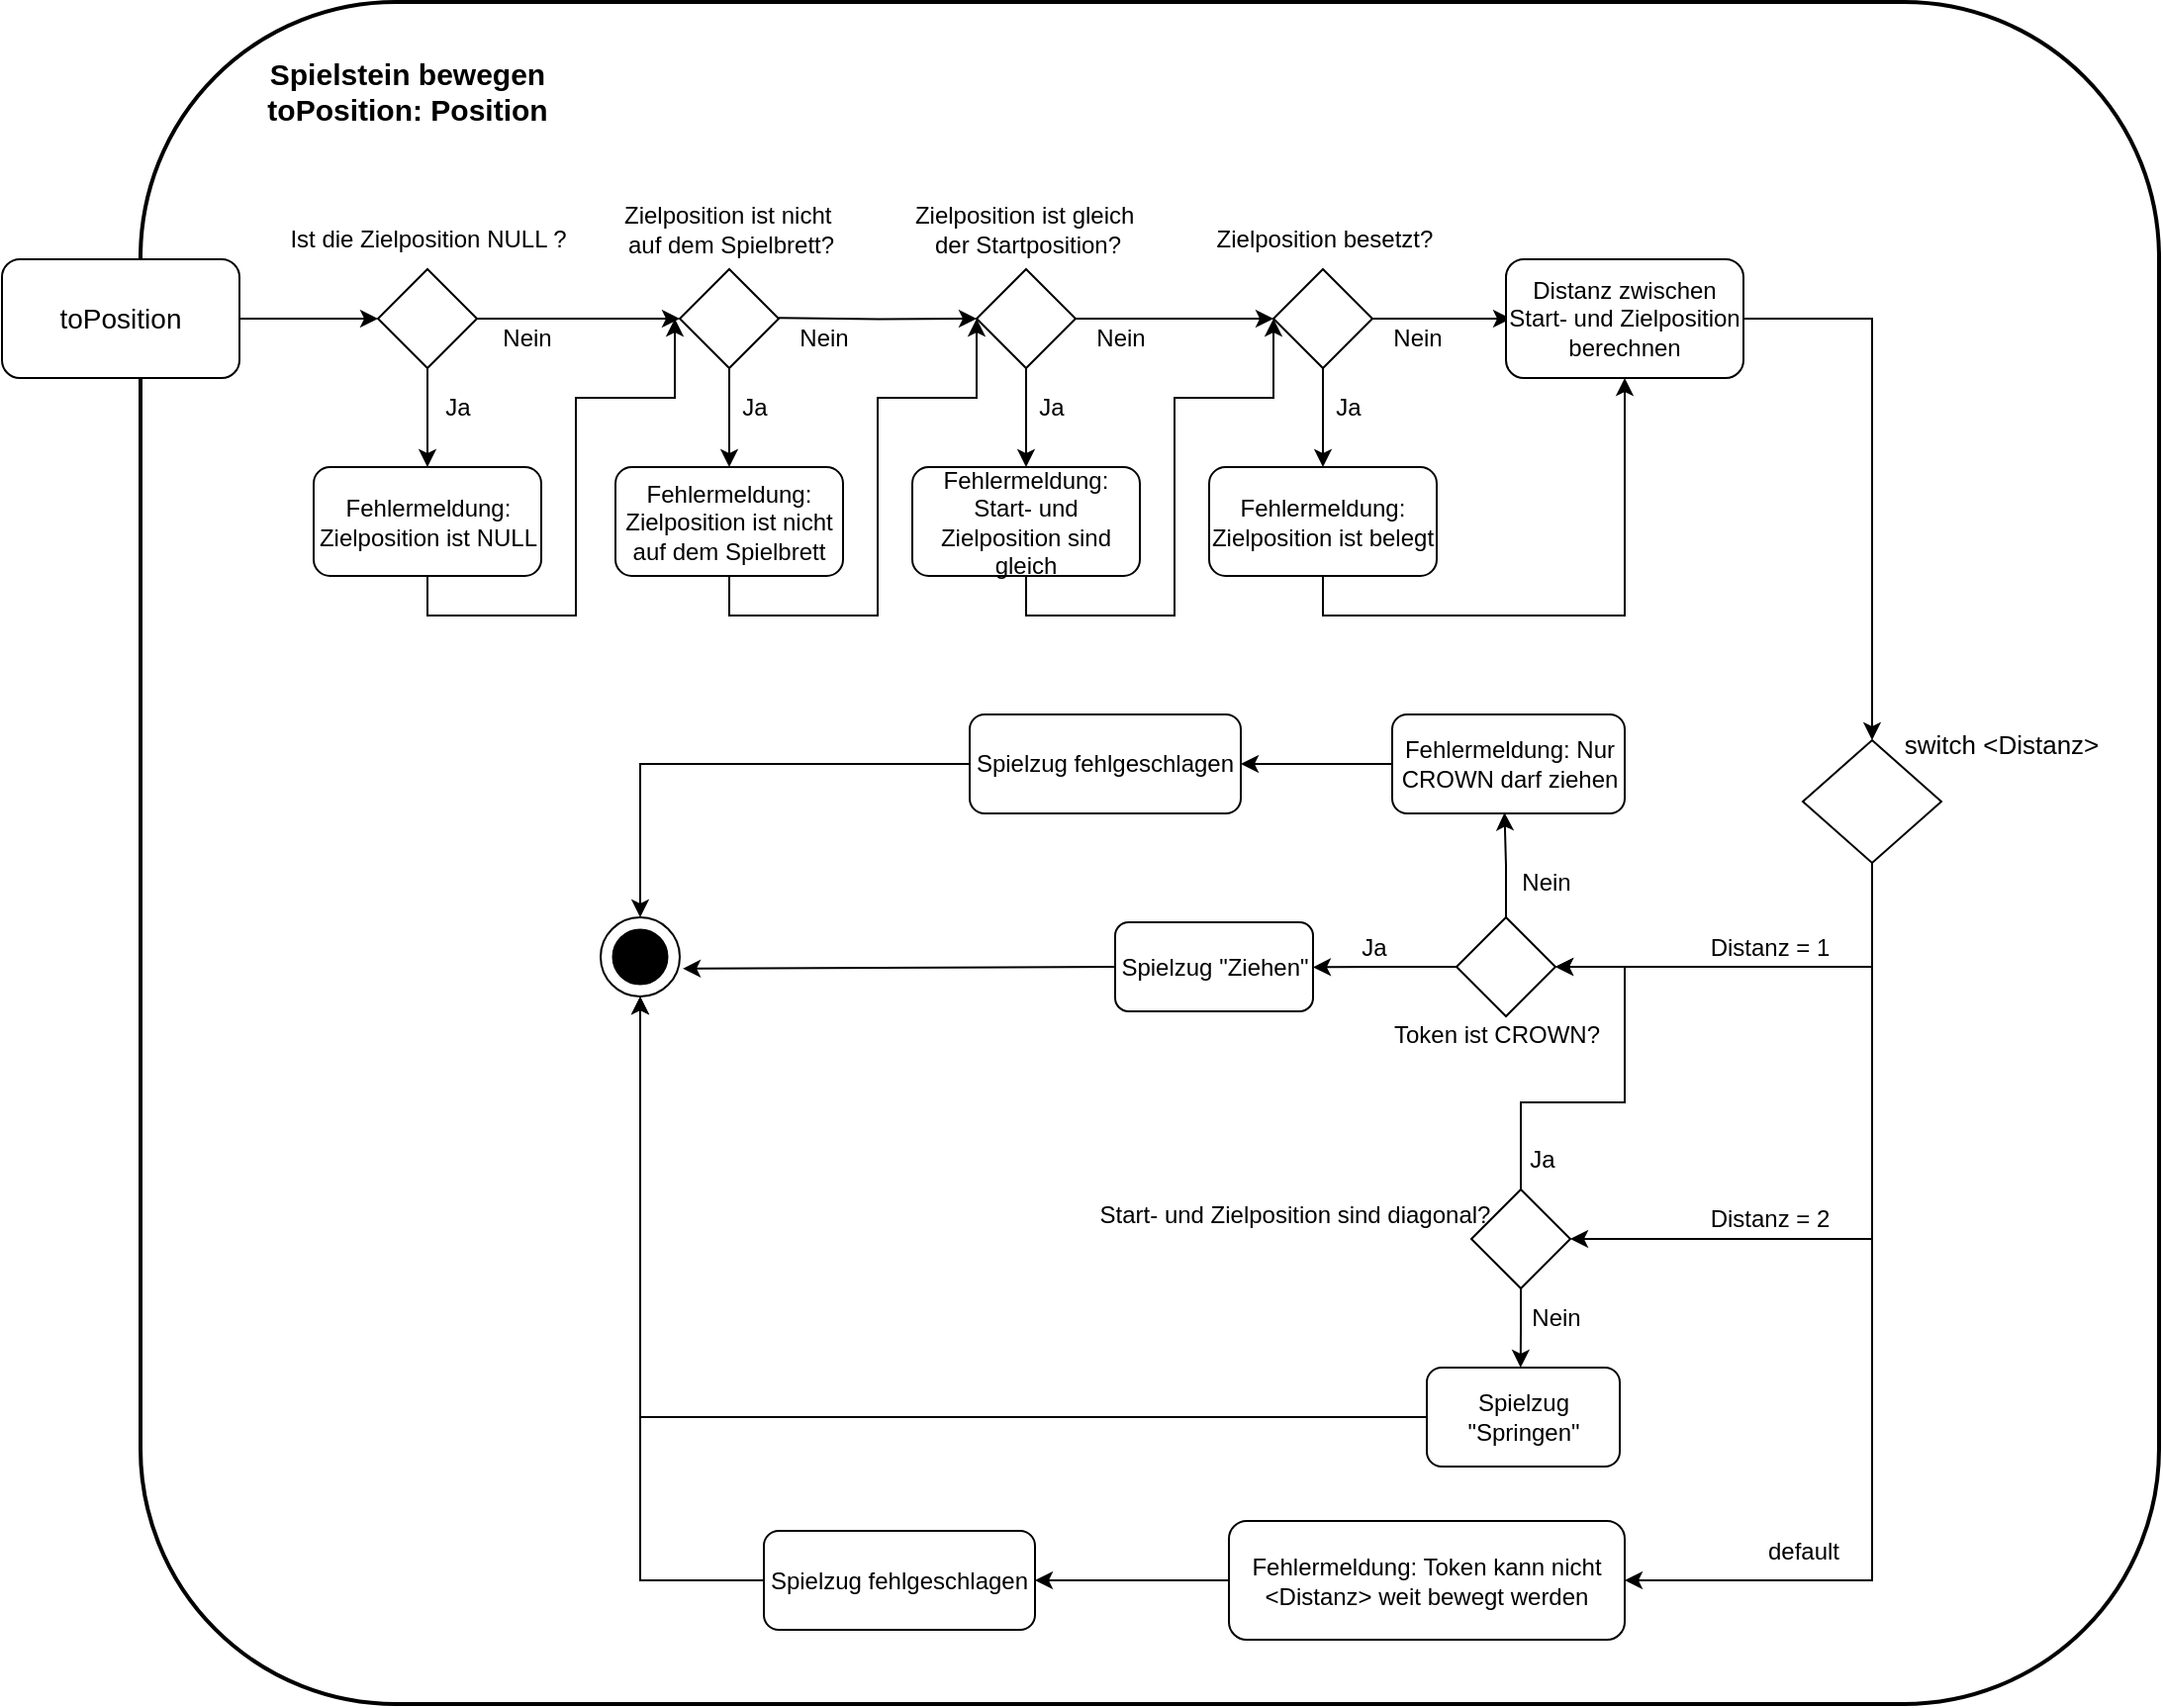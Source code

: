 <mxfile version="22.1.15" type="github">
  <diagram id="C5RBs43oDa-KdzZeNtuy" name="Page-1">
    <mxGraphModel dx="1615" dy="1006" grid="1" gridSize="10" guides="1" tooltips="1" connect="1" arrows="1" fold="1" page="1" pageScale="1" pageWidth="583" pageHeight="827" math="0" shadow="0">
      <root>
        <mxCell id="WIyWlLk6GJQsqaUBKTNV-0" />
        <mxCell id="WIyWlLk6GJQsqaUBKTNV-1" parent="WIyWlLk6GJQsqaUBKTNV-0" />
        <mxCell id="n9s_sSae4hV56CjeT8IY-64" value="" style="ellipse;whiteSpace=wrap;html=1;aspect=fixed;" vertex="1" parent="WIyWlLk6GJQsqaUBKTNV-1">
          <mxGeometry x="562.5" y="782.5" width="40" height="40" as="geometry" />
        </mxCell>
        <mxCell id="n9s_sSae4hV56CjeT8IY-0" value="" style="rounded=1;whiteSpace=wrap;html=1;fillColor=none;strokeWidth=2;comic=0;" vertex="1" parent="WIyWlLk6GJQsqaUBKTNV-1">
          <mxGeometry x="330" y="320" width="1020" height="860" as="geometry" />
        </mxCell>
        <mxCell id="n9s_sSae4hV56CjeT8IY-1" value="&lt;font style=&quot;font-size: 14px;&quot;&gt;toPosition&lt;br&gt;&lt;/font&gt;" style="rounded=1;whiteSpace=wrap;html=1;" vertex="1" parent="WIyWlLk6GJQsqaUBKTNV-1">
          <mxGeometry x="260" y="450" width="120" height="60" as="geometry" />
        </mxCell>
        <mxCell id="n9s_sSae4hV56CjeT8IY-2" value="&lt;div style=&quot;font-size: 15px;&quot;&gt;&lt;font style=&quot;font-size: 15px;&quot;&gt;&lt;b&gt;&lt;font style=&quot;font-size: 15px;&quot;&gt;Spielstein bewegen&lt;br&gt;&lt;/font&gt;&lt;/b&gt;&lt;/font&gt;&lt;/div&gt;&lt;div style=&quot;font-size: 15px;&quot;&gt;&lt;font style=&quot;font-size: 15px;&quot;&gt;&lt;b&gt;&lt;font style=&quot;font-size: 15px;&quot;&gt;toPosition: Position&lt;font style=&quot;font-size: 15px;&quot;&gt;&lt;br&gt;&lt;/font&gt;&lt;/font&gt;&lt;/b&gt;&lt;/font&gt;&lt;/div&gt;" style="text;html=1;strokeColor=none;fillColor=none;align=center;verticalAlign=middle;whiteSpace=wrap;rounded=0;" vertex="1" parent="WIyWlLk6GJQsqaUBKTNV-1">
          <mxGeometry x="380" y="330" width="170" height="70" as="geometry" />
        </mxCell>
        <mxCell id="n9s_sSae4hV56CjeT8IY-5" value="" style="endArrow=classic;html=1;rounded=0;exitX=1;exitY=0.5;exitDx=0;exitDy=0;" edge="1" parent="WIyWlLk6GJQsqaUBKTNV-1" source="n9s_sSae4hV56CjeT8IY-1" target="n9s_sSae4hV56CjeT8IY-6">
          <mxGeometry width="50" height="50" relative="1" as="geometry">
            <mxPoint x="620" y="510" as="sourcePoint" />
            <mxPoint x="430" y="480" as="targetPoint" />
          </mxGeometry>
        </mxCell>
        <mxCell id="n9s_sSae4hV56CjeT8IY-8" style="edgeStyle=orthogonalEdgeStyle;rounded=0;orthogonalLoop=1;jettySize=auto;html=1;exitX=0.5;exitY=1;exitDx=0;exitDy=0;" edge="1" parent="WIyWlLk6GJQsqaUBKTNV-1" source="n9s_sSae4hV56CjeT8IY-6" target="n9s_sSae4hV56CjeT8IY-9">
          <mxGeometry relative="1" as="geometry">
            <mxPoint x="475.31" y="560.0" as="targetPoint" />
          </mxGeometry>
        </mxCell>
        <mxCell id="n9s_sSae4hV56CjeT8IY-10" style="edgeStyle=orthogonalEdgeStyle;rounded=0;orthogonalLoop=1;jettySize=auto;html=1;exitX=1;exitY=0.5;exitDx=0;exitDy=0;entryX=0;entryY=0.5;entryDx=0;entryDy=0;" edge="1" parent="WIyWlLk6GJQsqaUBKTNV-1" source="n9s_sSae4hV56CjeT8IY-6" target="n9s_sSae4hV56CjeT8IY-13">
          <mxGeometry relative="1" as="geometry">
            <mxPoint x="570" y="480.034" as="targetPoint" />
          </mxGeometry>
        </mxCell>
        <mxCell id="n9s_sSae4hV56CjeT8IY-6" value="" style="rhombus;whiteSpace=wrap;html=1;" vertex="1" parent="WIyWlLk6GJQsqaUBKTNV-1">
          <mxGeometry x="450" y="455" width="50" height="50" as="geometry" />
        </mxCell>
        <mxCell id="n9s_sSae4hV56CjeT8IY-7" value="Ist die Zielposition NULL ?" style="text;html=1;align=center;verticalAlign=middle;resizable=0;points=[];autosize=1;strokeColor=none;fillColor=none;" vertex="1" parent="WIyWlLk6GJQsqaUBKTNV-1">
          <mxGeometry x="395" y="425" width="160" height="30" as="geometry" />
        </mxCell>
        <mxCell id="n9s_sSae4hV56CjeT8IY-28" style="edgeStyle=orthogonalEdgeStyle;rounded=0;orthogonalLoop=1;jettySize=auto;html=1;exitX=0.5;exitY=1;exitDx=0;exitDy=0;" edge="1" parent="WIyWlLk6GJQsqaUBKTNV-1" source="n9s_sSae4hV56CjeT8IY-9">
          <mxGeometry relative="1" as="geometry">
            <mxPoint x="600" y="480.0" as="targetPoint" />
            <Array as="points">
              <mxPoint x="475" y="630" />
              <mxPoint x="550" y="630" />
              <mxPoint x="550" y="520" />
              <mxPoint x="600" y="520" />
            </Array>
          </mxGeometry>
        </mxCell>
        <mxCell id="n9s_sSae4hV56CjeT8IY-9" value="Fehlermeldung: Zielposition ist NULL" style="rounded=1;whiteSpace=wrap;html=1;" vertex="1" parent="WIyWlLk6GJQsqaUBKTNV-1">
          <mxGeometry x="417.5" y="555" width="115" height="55" as="geometry" />
        </mxCell>
        <mxCell id="n9s_sSae4hV56CjeT8IY-11" style="edgeStyle=orthogonalEdgeStyle;rounded=0;orthogonalLoop=1;jettySize=auto;html=1;exitX=0.5;exitY=1;exitDx=0;exitDy=0;" edge="1" parent="WIyWlLk6GJQsqaUBKTNV-1" source="n9s_sSae4hV56CjeT8IY-13" target="n9s_sSae4hV56CjeT8IY-14">
          <mxGeometry relative="1" as="geometry">
            <mxPoint x="627.81" y="560.0" as="targetPoint" />
          </mxGeometry>
        </mxCell>
        <mxCell id="n9s_sSae4hV56CjeT8IY-12" style="edgeStyle=orthogonalEdgeStyle;rounded=0;orthogonalLoop=1;jettySize=auto;html=1;exitX=1;exitY=0.5;exitDx=0;exitDy=0;entryX=0;entryY=0.5;entryDx=0;entryDy=0;" edge="1" parent="WIyWlLk6GJQsqaUBKTNV-1" target="n9s_sSae4hV56CjeT8IY-19">
          <mxGeometry relative="1" as="geometry">
            <mxPoint x="722.5" y="479.694" as="targetPoint" />
            <mxPoint x="652.5" y="479.66" as="sourcePoint" />
          </mxGeometry>
        </mxCell>
        <mxCell id="n9s_sSae4hV56CjeT8IY-13" value="" style="rhombus;whiteSpace=wrap;html=1;" vertex="1" parent="WIyWlLk6GJQsqaUBKTNV-1">
          <mxGeometry x="602.5" y="455" width="50" height="50" as="geometry" />
        </mxCell>
        <mxCell id="n9s_sSae4hV56CjeT8IY-14" value="Fehlermeldung: Zielposition ist nicht auf dem Spielbrett" style="rounded=1;whiteSpace=wrap;html=1;" vertex="1" parent="WIyWlLk6GJQsqaUBKTNV-1">
          <mxGeometry x="570" y="555" width="115" height="55" as="geometry" />
        </mxCell>
        <mxCell id="n9s_sSae4hV56CjeT8IY-17" style="edgeStyle=orthogonalEdgeStyle;rounded=0;orthogonalLoop=1;jettySize=auto;html=1;exitX=0.5;exitY=1;exitDx=0;exitDy=0;" edge="1" parent="WIyWlLk6GJQsqaUBKTNV-1" source="n9s_sSae4hV56CjeT8IY-19" target="n9s_sSae4hV56CjeT8IY-20">
          <mxGeometry relative="1" as="geometry">
            <mxPoint x="777.81" y="560.0" as="targetPoint" />
          </mxGeometry>
        </mxCell>
        <mxCell id="n9s_sSae4hV56CjeT8IY-18" style="edgeStyle=orthogonalEdgeStyle;rounded=0;orthogonalLoop=1;jettySize=auto;html=1;exitX=1;exitY=0.5;exitDx=0;exitDy=0;entryX=0;entryY=0.5;entryDx=0;entryDy=0;" edge="1" parent="WIyWlLk6GJQsqaUBKTNV-1" source="n9s_sSae4hV56CjeT8IY-19" target="n9s_sSae4hV56CjeT8IY-23">
          <mxGeometry relative="1" as="geometry">
            <mxPoint x="872.5" y="480.034" as="targetPoint" />
          </mxGeometry>
        </mxCell>
        <mxCell id="n9s_sSae4hV56CjeT8IY-19" value="" style="rhombus;whiteSpace=wrap;html=1;" vertex="1" parent="WIyWlLk6GJQsqaUBKTNV-1">
          <mxGeometry x="752.5" y="455" width="50" height="50" as="geometry" />
        </mxCell>
        <mxCell id="n9s_sSae4hV56CjeT8IY-20" value="Fehlermeldung: Start- und Zielposition sind gleich" style="rounded=1;whiteSpace=wrap;html=1;" vertex="1" parent="WIyWlLk6GJQsqaUBKTNV-1">
          <mxGeometry x="720" y="555" width="115" height="55" as="geometry" />
        </mxCell>
        <mxCell id="n9s_sSae4hV56CjeT8IY-21" style="edgeStyle=orthogonalEdgeStyle;rounded=0;orthogonalLoop=1;jettySize=auto;html=1;exitX=0.5;exitY=1;exitDx=0;exitDy=0;" edge="1" parent="WIyWlLk6GJQsqaUBKTNV-1" source="n9s_sSae4hV56CjeT8IY-23" target="n9s_sSae4hV56CjeT8IY-24">
          <mxGeometry relative="1" as="geometry">
            <mxPoint x="927.81" y="560.0" as="targetPoint" />
          </mxGeometry>
        </mxCell>
        <mxCell id="n9s_sSae4hV56CjeT8IY-22" style="edgeStyle=orthogonalEdgeStyle;rounded=0;orthogonalLoop=1;jettySize=auto;html=1;exitX=1;exitY=0.5;exitDx=0;exitDy=0;" edge="1" parent="WIyWlLk6GJQsqaUBKTNV-1" source="n9s_sSae4hV56CjeT8IY-23">
          <mxGeometry relative="1" as="geometry">
            <mxPoint x="1022.5" y="480.034" as="targetPoint" />
          </mxGeometry>
        </mxCell>
        <mxCell id="n9s_sSae4hV56CjeT8IY-23" value="" style="rhombus;whiteSpace=wrap;html=1;" vertex="1" parent="WIyWlLk6GJQsqaUBKTNV-1">
          <mxGeometry x="902.5" y="455" width="50" height="50" as="geometry" />
        </mxCell>
        <mxCell id="n9s_sSae4hV56CjeT8IY-24" value="Fehlermeldung: Zielposition ist belegt" style="rounded=1;whiteSpace=wrap;html=1;" vertex="1" parent="WIyWlLk6GJQsqaUBKTNV-1">
          <mxGeometry x="870" y="555" width="115" height="55" as="geometry" />
        </mxCell>
        <mxCell id="n9s_sSae4hV56CjeT8IY-25" value="Ja" style="text;html=1;align=center;verticalAlign=middle;resizable=0;points=[];autosize=1;strokeColor=none;fillColor=none;" vertex="1" parent="WIyWlLk6GJQsqaUBKTNV-1">
          <mxGeometry x="470" y="510" width="40" height="30" as="geometry" />
        </mxCell>
        <mxCell id="n9s_sSae4hV56CjeT8IY-26" value="Nein" style="text;html=1;align=center;verticalAlign=middle;resizable=0;points=[];autosize=1;strokeColor=none;fillColor=none;" vertex="1" parent="WIyWlLk6GJQsqaUBKTNV-1">
          <mxGeometry x="500" y="475" width="50" height="30" as="geometry" />
        </mxCell>
        <mxCell id="n9s_sSae4hV56CjeT8IY-29" value="&lt;div&gt;Zielposition ist nicht&amp;nbsp;&lt;/div&gt;&lt;div&gt;auf dem Spielbrett?&lt;/div&gt;" style="text;html=1;align=center;verticalAlign=middle;resizable=0;points=[];autosize=1;strokeColor=none;fillColor=none;" vertex="1" parent="WIyWlLk6GJQsqaUBKTNV-1">
          <mxGeometry x="562.5" y="415" width="130" height="40" as="geometry" />
        </mxCell>
        <mxCell id="n9s_sSae4hV56CjeT8IY-30" value="Ja" style="text;html=1;align=center;verticalAlign=middle;resizable=0;points=[];autosize=1;strokeColor=none;fillColor=none;" vertex="1" parent="WIyWlLk6GJQsqaUBKTNV-1">
          <mxGeometry x="620" y="510" width="40" height="30" as="geometry" />
        </mxCell>
        <mxCell id="n9s_sSae4hV56CjeT8IY-31" value="Nein" style="text;html=1;align=center;verticalAlign=middle;resizable=0;points=[];autosize=1;strokeColor=none;fillColor=none;" vertex="1" parent="WIyWlLk6GJQsqaUBKTNV-1">
          <mxGeometry x="650" y="475" width="50" height="30" as="geometry" />
        </mxCell>
        <mxCell id="n9s_sSae4hV56CjeT8IY-32" value="Ja" style="text;html=1;align=center;verticalAlign=middle;resizable=0;points=[];autosize=1;strokeColor=none;fillColor=none;" vertex="1" parent="WIyWlLk6GJQsqaUBKTNV-1">
          <mxGeometry x="770" y="510" width="40" height="30" as="geometry" />
        </mxCell>
        <mxCell id="n9s_sSae4hV56CjeT8IY-33" value="Nein" style="text;html=1;align=center;verticalAlign=middle;resizable=0;points=[];autosize=1;strokeColor=none;fillColor=none;" vertex="1" parent="WIyWlLk6GJQsqaUBKTNV-1">
          <mxGeometry x="800" y="475" width="50" height="30" as="geometry" />
        </mxCell>
        <mxCell id="n9s_sSae4hV56CjeT8IY-34" value="Ja" style="text;html=1;align=center;verticalAlign=middle;resizable=0;points=[];autosize=1;strokeColor=none;fillColor=none;" vertex="1" parent="WIyWlLk6GJQsqaUBKTNV-1">
          <mxGeometry x="920" y="510" width="40" height="30" as="geometry" />
        </mxCell>
        <mxCell id="n9s_sSae4hV56CjeT8IY-35" value="Nein" style="text;html=1;align=center;verticalAlign=middle;resizable=0;points=[];autosize=1;strokeColor=none;fillColor=none;" vertex="1" parent="WIyWlLk6GJQsqaUBKTNV-1">
          <mxGeometry x="950" y="475" width="50" height="30" as="geometry" />
        </mxCell>
        <mxCell id="n9s_sSae4hV56CjeT8IY-36" style="edgeStyle=orthogonalEdgeStyle;rounded=0;orthogonalLoop=1;jettySize=auto;html=1;exitX=0.5;exitY=1;exitDx=0;exitDy=0;" edge="1" parent="WIyWlLk6GJQsqaUBKTNV-1">
          <mxGeometry relative="1" as="geometry">
            <mxPoint x="752.5" y="480.0" as="targetPoint" />
            <mxPoint x="627.5" y="610" as="sourcePoint" />
            <Array as="points">
              <mxPoint x="627.5" y="630" />
              <mxPoint x="702.5" y="630" />
              <mxPoint x="702.5" y="520" />
              <mxPoint x="752.5" y="520" />
            </Array>
          </mxGeometry>
        </mxCell>
        <mxCell id="n9s_sSae4hV56CjeT8IY-37" style="edgeStyle=orthogonalEdgeStyle;rounded=0;orthogonalLoop=1;jettySize=auto;html=1;exitX=0.5;exitY=1;exitDx=0;exitDy=0;" edge="1" parent="WIyWlLk6GJQsqaUBKTNV-1">
          <mxGeometry relative="1" as="geometry">
            <mxPoint x="902.5" y="480.0" as="targetPoint" />
            <mxPoint x="777.5" y="610" as="sourcePoint" />
            <Array as="points">
              <mxPoint x="777.5" y="630" />
              <mxPoint x="852.5" y="630" />
              <mxPoint x="852.5" y="520" />
              <mxPoint x="902.5" y="520" />
            </Array>
          </mxGeometry>
        </mxCell>
        <mxCell id="n9s_sSae4hV56CjeT8IY-45" style="edgeStyle=orthogonalEdgeStyle;rounded=0;orthogonalLoop=1;jettySize=auto;html=1;exitX=1;exitY=0.5;exitDx=0;exitDy=0;entryX=0.5;entryY=0;entryDx=0;entryDy=0;" edge="1" parent="WIyWlLk6GJQsqaUBKTNV-1" source="n9s_sSae4hV56CjeT8IY-38" target="n9s_sSae4hV56CjeT8IY-43">
          <mxGeometry relative="1" as="geometry" />
        </mxCell>
        <mxCell id="n9s_sSae4hV56CjeT8IY-38" value="Distanz zwischen Start- und Zielposition berechnen" style="rounded=1;whiteSpace=wrap;html=1;" vertex="1" parent="WIyWlLk6GJQsqaUBKTNV-1">
          <mxGeometry x="1020" y="450" width="120" height="60" as="geometry" />
        </mxCell>
        <mxCell id="n9s_sSae4hV56CjeT8IY-40" value="&lt;div&gt;Zielposition ist gleich&amp;nbsp;&lt;/div&gt;&lt;div&gt;der Startposition?&lt;/div&gt;" style="text;html=1;align=center;verticalAlign=middle;resizable=0;points=[];autosize=1;strokeColor=none;fillColor=none;" vertex="1" parent="WIyWlLk6GJQsqaUBKTNV-1">
          <mxGeometry x="712.5" y="415" width="130" height="40" as="geometry" />
        </mxCell>
        <mxCell id="n9s_sSae4hV56CjeT8IY-41" value="Zielposition besetzt?" style="text;html=1;align=center;verticalAlign=middle;resizable=0;points=[];autosize=1;strokeColor=none;fillColor=none;" vertex="1" parent="WIyWlLk6GJQsqaUBKTNV-1">
          <mxGeometry x="862.5" y="425" width="130" height="30" as="geometry" />
        </mxCell>
        <mxCell id="n9s_sSae4hV56CjeT8IY-42" style="edgeStyle=orthogonalEdgeStyle;rounded=0;orthogonalLoop=1;jettySize=auto;html=1;exitX=0.5;exitY=1;exitDx=0;exitDy=0;entryX=0.5;entryY=1;entryDx=0;entryDy=0;" edge="1" parent="WIyWlLk6GJQsqaUBKTNV-1" source="n9s_sSae4hV56CjeT8IY-24" target="n9s_sSae4hV56CjeT8IY-38">
          <mxGeometry relative="1" as="geometry">
            <mxPoint x="1020" y="520" as="targetPoint" />
          </mxGeometry>
        </mxCell>
        <mxCell id="n9s_sSae4hV56CjeT8IY-109" style="edgeStyle=orthogonalEdgeStyle;rounded=0;orthogonalLoop=1;jettySize=auto;html=1;exitX=0.5;exitY=1;exitDx=0;exitDy=0;entryX=1;entryY=0.5;entryDx=0;entryDy=0;" edge="1" parent="WIyWlLk6GJQsqaUBKTNV-1" source="n9s_sSae4hV56CjeT8IY-43" target="n9s_sSae4hV56CjeT8IY-103">
          <mxGeometry relative="1" as="geometry" />
        </mxCell>
        <mxCell id="n9s_sSae4hV56CjeT8IY-43" value="" style="rhombus;whiteSpace=wrap;html=1;" vertex="1" parent="WIyWlLk6GJQsqaUBKTNV-1">
          <mxGeometry x="1170" y="693" width="70" height="62" as="geometry" />
        </mxCell>
        <mxCell id="n9s_sSae4hV56CjeT8IY-44" value="&lt;font style=&quot;font-size: 13px;&quot;&gt;switch &amp;lt;Distanz&amp;gt;&lt;/font&gt;" style="text;html=1;align=center;verticalAlign=middle;resizable=0;points=[];autosize=1;strokeColor=none;fillColor=none;" vertex="1" parent="WIyWlLk6GJQsqaUBKTNV-1">
          <mxGeometry x="1210" y="680" width="120" height="30" as="geometry" />
        </mxCell>
        <mxCell id="n9s_sSae4hV56CjeT8IY-47" value="" style="endArrow=classic;html=1;rounded=0;entryX=1;entryY=0.5;entryDx=0;entryDy=0;" edge="1" parent="WIyWlLk6GJQsqaUBKTNV-1" target="n9s_sSae4hV56CjeT8IY-48">
          <mxGeometry width="50" height="50" relative="1" as="geometry">
            <mxPoint x="1205" y="807.5" as="sourcePoint" />
            <mxPoint x="1022.5" y="802.5" as="targetPoint" />
          </mxGeometry>
        </mxCell>
        <mxCell id="n9s_sSae4hV56CjeT8IY-51" style="edgeStyle=orthogonalEdgeStyle;rounded=0;orthogonalLoop=1;jettySize=auto;html=1;exitX=0;exitY=0.5;exitDx=0;exitDy=0;" edge="1" parent="WIyWlLk6GJQsqaUBKTNV-1" source="n9s_sSae4hV56CjeT8IY-48">
          <mxGeometry relative="1" as="geometry">
            <mxPoint x="922.5" y="807.707" as="targetPoint" />
          </mxGeometry>
        </mxCell>
        <mxCell id="n9s_sSae4hV56CjeT8IY-101" style="edgeStyle=orthogonalEdgeStyle;rounded=0;orthogonalLoop=1;jettySize=auto;html=1;exitX=0.5;exitY=0;exitDx=0;exitDy=0;entryX=0.483;entryY=0.993;entryDx=0;entryDy=0;entryPerimeter=0;" edge="1" parent="WIyWlLk6GJQsqaUBKTNV-1" source="n9s_sSae4hV56CjeT8IY-48" target="n9s_sSae4hV56CjeT8IY-66">
          <mxGeometry relative="1" as="geometry" />
        </mxCell>
        <mxCell id="n9s_sSae4hV56CjeT8IY-48" value="" style="rhombus;whiteSpace=wrap;html=1;" vertex="1" parent="WIyWlLk6GJQsqaUBKTNV-1">
          <mxGeometry x="995" y="782.5" width="50" height="50" as="geometry" />
        </mxCell>
        <mxCell id="n9s_sSae4hV56CjeT8IY-49" value="Distanz = 1" style="text;html=1;align=center;verticalAlign=middle;resizable=0;points=[];autosize=1;strokeColor=none;fillColor=none;" vertex="1" parent="WIyWlLk6GJQsqaUBKTNV-1">
          <mxGeometry x="1112.5" y="782.5" width="80" height="30" as="geometry" />
        </mxCell>
        <mxCell id="n9s_sSae4hV56CjeT8IY-50" value="Token ist CROWN?" style="text;html=1;align=center;verticalAlign=middle;resizable=0;points=[];autosize=1;strokeColor=none;fillColor=none;" vertex="1" parent="WIyWlLk6GJQsqaUBKTNV-1">
          <mxGeometry x="950" y="827" width="130" height="30" as="geometry" />
        </mxCell>
        <mxCell id="n9s_sSae4hV56CjeT8IY-52" value="Ja" style="text;html=1;align=center;verticalAlign=middle;resizable=0;points=[];autosize=1;strokeColor=none;fillColor=none;" vertex="1" parent="WIyWlLk6GJQsqaUBKTNV-1">
          <mxGeometry x="932.5" y="782.5" width="40" height="30" as="geometry" />
        </mxCell>
        <mxCell id="n9s_sSae4hV56CjeT8IY-54" value="Spielzug &quot;Ziehen&quot;" style="rounded=1;whiteSpace=wrap;html=1;" vertex="1" parent="WIyWlLk6GJQsqaUBKTNV-1">
          <mxGeometry x="822.5" y="785" width="100" height="45" as="geometry" />
        </mxCell>
        <mxCell id="n9s_sSae4hV56CjeT8IY-62" value="" style="endArrow=classic;html=1;rounded=0;exitX=0;exitY=0.5;exitDx=0;exitDy=0;entryX=1.038;entryY=0.648;entryDx=0;entryDy=0;entryPerimeter=0;" edge="1" parent="WIyWlLk6GJQsqaUBKTNV-1" source="n9s_sSae4hV56CjeT8IY-54" target="n9s_sSae4hV56CjeT8IY-64">
          <mxGeometry width="50" height="50" relative="1" as="geometry">
            <mxPoint x="782.5" y="832.5" as="sourcePoint" />
            <mxPoint x="610" y="808" as="targetPoint" />
          </mxGeometry>
        </mxCell>
        <mxCell id="n9s_sSae4hV56CjeT8IY-63" value="" style="ellipse;whiteSpace=wrap;html=1;aspect=fixed;fillStyle=auto;fillColor=#000000;" vertex="1" parent="WIyWlLk6GJQsqaUBKTNV-1">
          <mxGeometry x="568.75" y="788.75" width="27.5" height="27.5" as="geometry" />
        </mxCell>
        <mxCell id="n9s_sSae4hV56CjeT8IY-69" style="edgeStyle=orthogonalEdgeStyle;rounded=0;orthogonalLoop=1;jettySize=auto;html=1;exitX=0;exitY=0.5;exitDx=0;exitDy=0;entryX=1;entryY=0.5;entryDx=0;entryDy=0;" edge="1" parent="WIyWlLk6GJQsqaUBKTNV-1" source="n9s_sSae4hV56CjeT8IY-66" target="n9s_sSae4hV56CjeT8IY-68">
          <mxGeometry relative="1" as="geometry" />
        </mxCell>
        <mxCell id="n9s_sSae4hV56CjeT8IY-66" value="Fehlermeldung: Nur CROWN darf ziehen" style="rounded=1;whiteSpace=wrap;html=1;" vertex="1" parent="WIyWlLk6GJQsqaUBKTNV-1">
          <mxGeometry x="962.5" y="680" width="117.5" height="50" as="geometry" />
        </mxCell>
        <mxCell id="n9s_sSae4hV56CjeT8IY-67" value="Nein" style="text;html=1;align=center;verticalAlign=middle;resizable=0;points=[];autosize=1;strokeColor=none;fillColor=none;" vertex="1" parent="WIyWlLk6GJQsqaUBKTNV-1">
          <mxGeometry x="1015" y="750" width="50" height="30" as="geometry" />
        </mxCell>
        <mxCell id="n9s_sSae4hV56CjeT8IY-106" style="edgeStyle=orthogonalEdgeStyle;rounded=0;orthogonalLoop=1;jettySize=auto;html=1;exitX=0;exitY=0.5;exitDx=0;exitDy=0;entryX=0.5;entryY=0;entryDx=0;entryDy=0;" edge="1" parent="WIyWlLk6GJQsqaUBKTNV-1" source="n9s_sSae4hV56CjeT8IY-68" target="n9s_sSae4hV56CjeT8IY-64">
          <mxGeometry relative="1" as="geometry" />
        </mxCell>
        <mxCell id="n9s_sSae4hV56CjeT8IY-68" value="Spielzug fehlgeschlagen" style="rounded=1;whiteSpace=wrap;html=1;" vertex="1" parent="WIyWlLk6GJQsqaUBKTNV-1">
          <mxGeometry x="749" y="680" width="137" height="50" as="geometry" />
        </mxCell>
        <mxCell id="n9s_sSae4hV56CjeT8IY-85" value="" style="endArrow=classic;html=1;rounded=0;entryX=1;entryY=0.5;entryDx=0;entryDy=0;" edge="1" parent="WIyWlLk6GJQsqaUBKTNV-1" target="n9s_sSae4hV56CjeT8IY-88">
          <mxGeometry width="50" height="50" relative="1" as="geometry">
            <mxPoint x="1205" y="945" as="sourcePoint" />
            <mxPoint x="1030" y="940" as="targetPoint" />
          </mxGeometry>
        </mxCell>
        <mxCell id="n9s_sSae4hV56CjeT8IY-87" style="edgeStyle=orthogonalEdgeStyle;rounded=0;orthogonalLoop=1;jettySize=auto;html=1;exitX=0.5;exitY=1;exitDx=0;exitDy=0;" edge="1" parent="WIyWlLk6GJQsqaUBKTNV-1" source="n9s_sSae4hV56CjeT8IY-88">
          <mxGeometry relative="1" as="geometry">
            <mxPoint x="1027.379" y="1010" as="targetPoint" />
          </mxGeometry>
        </mxCell>
        <mxCell id="n9s_sSae4hV56CjeT8IY-110" style="edgeStyle=orthogonalEdgeStyle;rounded=0;orthogonalLoop=1;jettySize=auto;html=1;exitX=0.5;exitY=0;exitDx=0;exitDy=0;entryX=1;entryY=0.5;entryDx=0;entryDy=0;" edge="1" parent="WIyWlLk6GJQsqaUBKTNV-1" source="n9s_sSae4hV56CjeT8IY-88" target="n9s_sSae4hV56CjeT8IY-48">
          <mxGeometry relative="1" as="geometry">
            <Array as="points">
              <mxPoint x="1028" y="876" />
              <mxPoint x="1080" y="876" />
              <mxPoint x="1080" y="808" />
            </Array>
          </mxGeometry>
        </mxCell>
        <mxCell id="n9s_sSae4hV56CjeT8IY-88" value="" style="rhombus;whiteSpace=wrap;html=1;" vertex="1" parent="WIyWlLk6GJQsqaUBKTNV-1">
          <mxGeometry x="1002.5" y="920" width="50" height="50" as="geometry" />
        </mxCell>
        <mxCell id="n9s_sSae4hV56CjeT8IY-89" value="Distanz = 2" style="text;html=1;align=center;verticalAlign=middle;resizable=0;points=[];autosize=1;strokeColor=none;fillColor=none;" vertex="1" parent="WIyWlLk6GJQsqaUBKTNV-1">
          <mxGeometry x="1112.5" y="920" width="80" height="30" as="geometry" />
        </mxCell>
        <mxCell id="n9s_sSae4hV56CjeT8IY-90" value="Start- und Zielposition sind diagonal?" style="text;html=1;align=center;verticalAlign=middle;resizable=0;points=[];autosize=1;strokeColor=none;fillColor=none;" vertex="1" parent="WIyWlLk6GJQsqaUBKTNV-1">
          <mxGeometry x="807.5" y="917.5" width="210" height="30" as="geometry" />
        </mxCell>
        <mxCell id="n9s_sSae4hV56CjeT8IY-91" value="Ja" style="text;html=1;align=center;verticalAlign=middle;resizable=0;points=[];autosize=1;strokeColor=none;fillColor=none;" vertex="1" parent="WIyWlLk6GJQsqaUBKTNV-1">
          <mxGeometry x="1017.5" y="890" width="40" height="30" as="geometry" />
        </mxCell>
        <mxCell id="n9s_sSae4hV56CjeT8IY-94" style="edgeStyle=orthogonalEdgeStyle;rounded=0;orthogonalLoop=1;jettySize=auto;html=1;exitX=0;exitY=0.5;exitDx=0;exitDy=0;entryX=0.5;entryY=1;entryDx=0;entryDy=0;" edge="1" parent="WIyWlLk6GJQsqaUBKTNV-1" source="n9s_sSae4hV56CjeT8IY-95" target="n9s_sSae4hV56CjeT8IY-64">
          <mxGeometry relative="1" as="geometry">
            <mxPoint x="898.5" y="1097.5" as="targetPoint" />
          </mxGeometry>
        </mxCell>
        <mxCell id="n9s_sSae4hV56CjeT8IY-95" value="Spielzug &quot;Springen&quot;" style="rounded=1;whiteSpace=wrap;html=1;" vertex="1" parent="WIyWlLk6GJQsqaUBKTNV-1">
          <mxGeometry x="980" y="1010" width="97.5" height="50" as="geometry" />
        </mxCell>
        <mxCell id="n9s_sSae4hV56CjeT8IY-96" value="Nein" style="text;html=1;align=center;verticalAlign=middle;resizable=0;points=[];autosize=1;strokeColor=none;fillColor=none;" vertex="1" parent="WIyWlLk6GJQsqaUBKTNV-1">
          <mxGeometry x="1020" y="970" width="50" height="30" as="geometry" />
        </mxCell>
        <mxCell id="n9s_sSae4hV56CjeT8IY-102" value="default" style="text;html=1;align=center;verticalAlign=middle;resizable=0;points=[];autosize=1;strokeColor=none;fillColor=none;" vertex="1" parent="WIyWlLk6GJQsqaUBKTNV-1">
          <mxGeometry x="1140" y="1087.5" width="60" height="30" as="geometry" />
        </mxCell>
        <mxCell id="n9s_sSae4hV56CjeT8IY-105" style="edgeStyle=orthogonalEdgeStyle;rounded=0;orthogonalLoop=1;jettySize=auto;html=1;exitX=0;exitY=0.5;exitDx=0;exitDy=0;entryX=1;entryY=0.5;entryDx=0;entryDy=0;" edge="1" parent="WIyWlLk6GJQsqaUBKTNV-1" source="n9s_sSae4hV56CjeT8IY-103" target="n9s_sSae4hV56CjeT8IY-104">
          <mxGeometry relative="1" as="geometry" />
        </mxCell>
        <mxCell id="n9s_sSae4hV56CjeT8IY-103" value="Fehlermeldung: Token kann nicht &amp;lt;Distanz&amp;gt; weit bewegt werden" style="rounded=1;whiteSpace=wrap;html=1;" vertex="1" parent="WIyWlLk6GJQsqaUBKTNV-1">
          <mxGeometry x="880" y="1087.5" width="200" height="60" as="geometry" />
        </mxCell>
        <mxCell id="n9s_sSae4hV56CjeT8IY-107" style="edgeStyle=orthogonalEdgeStyle;rounded=0;orthogonalLoop=1;jettySize=auto;html=1;exitX=0;exitY=0.5;exitDx=0;exitDy=0;entryX=0.5;entryY=1;entryDx=0;entryDy=0;" edge="1" parent="WIyWlLk6GJQsqaUBKTNV-1" source="n9s_sSae4hV56CjeT8IY-104" target="n9s_sSae4hV56CjeT8IY-64">
          <mxGeometry relative="1" as="geometry" />
        </mxCell>
        <mxCell id="n9s_sSae4hV56CjeT8IY-104" value="Spielzug fehlgeschlagen" style="rounded=1;whiteSpace=wrap;html=1;" vertex="1" parent="WIyWlLk6GJQsqaUBKTNV-1">
          <mxGeometry x="645" y="1092.5" width="137" height="50" as="geometry" />
        </mxCell>
      </root>
    </mxGraphModel>
  </diagram>
</mxfile>
